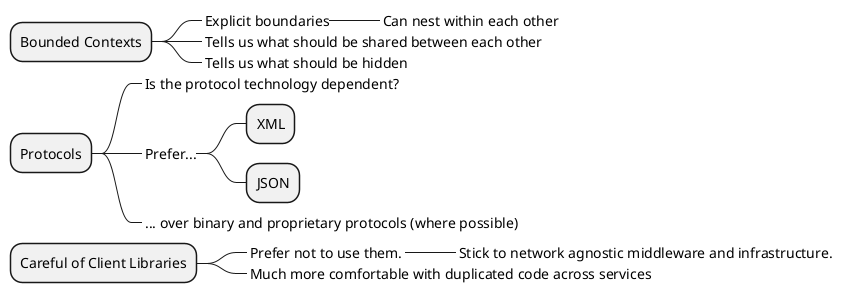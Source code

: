 
@startmindmap "Hide implementation"

+ Bounded Contexts

++_ Explicit boundaries
+++_ Can nest within each other
++_ Tells us what should be shared between each other
++_ Tells us what should be hidden

+ Protocols

++_ Is the protocol technology dependent?
++_ Prefer...
+++ XML
+++ JSON
++_ ... over binary and proprietary protocols (where possible)

+ Careful of Client Libraries
++_ Prefer not to use them. 
+++_ Stick to network agnostic middleware and infrastructure.
++_ Much more comfortable with duplicated code across services
@endmindmap
